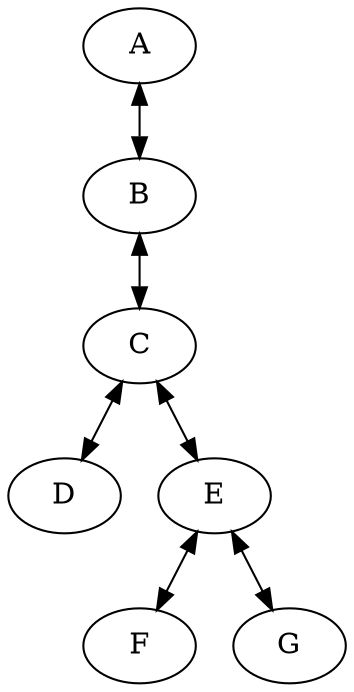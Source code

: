 digraph topology {
	concentrate=true
	A->B;
	B->A;
	B->C;
	C->B;
	C->D;
	D->C;
	E->C;
	C->E;
	E->F;
	F->E;
	E->G;
	G->E;
}
